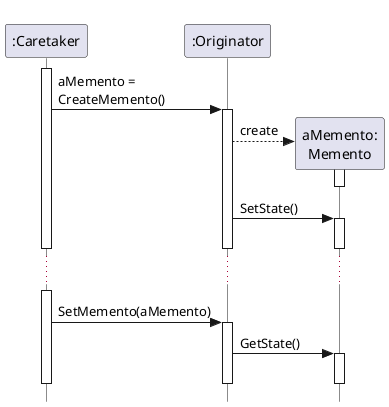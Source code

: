 ﻿@startuml
skinparam style strictuml
skinparam backgroundColor transparent
skinparam defaultFontName Arial
skinparam noteFontName Courier New
skinparam packageStyle rect
' hack for bug
skinparam lifelineStrategy nosolid

participant ":Caretaker" as c
participant ":Originator" as o
participant "aMemento:\nMemento" as m
activate c
c -> o : aMemento = \nCreateMemento()
activate o
create m
o --> m : create
activate m
'hack to fix activation
m -[#transparent]-> 
deactivate m

o -> m : SetState()
activate m
deactivate m
deactivate o
deactivate c
... 
'hack for activate
-[#transparent]-> c 
activate c
c -> o : SetMemento(aMemento)
activate o
o -> m : GetState()
activate m
deactivate m
deactivate o
deactivate c

@enduml